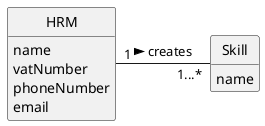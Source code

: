 @startuml
skinparam monochrome true
skinparam packageStyle rectangle
skinparam shadowing false

'left to right direction

skinparam classAttributeIconSize 0

hide circle
hide methods

'title Domain Model

'class Platform {
'  -description
'}

class HRM {
    name
    vatNumber
    phoneNumber
    email
}

class Skill {
    name
}

'class User {
'    name
'    email
'    password
'}

'Platform "1" -- "*" HRM : has registered >
'Platform "1" -- "*" Category : defines >
HRM "1" - "1...*" Skill: creates >
'Skill "*" -- "1" HRM: created by >
'HRM "0..1" -- "1" User: acts as >
@enduml